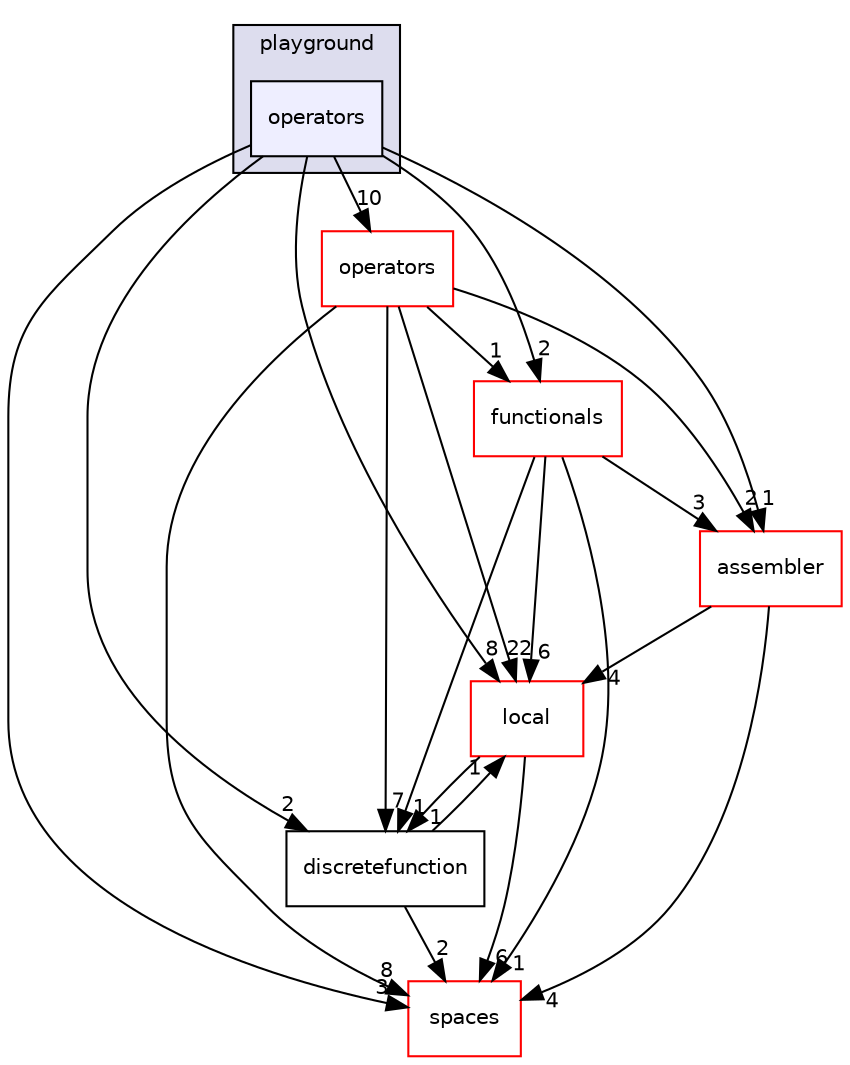 digraph "operators" {
  compound=true
  node [ fontsize="10", fontname="Helvetica"];
  edge [ labelfontsize="10", labelfontname="Helvetica"];
  subgraph clusterdir_1eea3f25d96e3194dad91b986d4f2dcc {
    graph [ bgcolor="#ddddee", pencolor="black", label="playground" fontname="Helvetica", fontsize="10", URL="dir_1eea3f25d96e3194dad91b986d4f2dcc.html"]
  dir_740a4dbb7f0adb66affc16f39ba226c0 [shape=box, label="operators", style="filled", fillcolor="#eeeeff", pencolor="black", URL="dir_740a4dbb7f0adb66affc16f39ba226c0.html"];
  }
  dir_e5964b6fd5a6d82d96e1215fe4a1a66d [shape=box label="local" fillcolor="white" style="filled" color="red" URL="dir_e5964b6fd5a6d82d96e1215fe4a1a66d.html"];
  dir_e555b9af892587a8ff0beb600029e8f8 [shape=box label="discretefunction" URL="dir_e555b9af892587a8ff0beb600029e8f8.html"];
  dir_43d0cc378a1b7044a9ebea179385123e [shape=box label="spaces" fillcolor="white" style="filled" color="red" URL="dir_43d0cc378a1b7044a9ebea179385123e.html"];
  dir_8eae17099f455a1cfbd2c25e13098b8a [shape=box label="operators" fillcolor="white" style="filled" color="red" URL="dir_8eae17099f455a1cfbd2c25e13098b8a.html"];
  dir_4c554f9d783d63f5e41bbf46d8f2008d [shape=box label="assembler" fillcolor="white" style="filled" color="red" URL="dir_4c554f9d783d63f5e41bbf46d8f2008d.html"];
  dir_a1591cda0d63e65779075ba0a12732f6 [shape=box label="functionals" fillcolor="white" style="filled" color="red" URL="dir_a1591cda0d63e65779075ba0a12732f6.html"];
  dir_e5964b6fd5a6d82d96e1215fe4a1a66d->dir_e555b9af892587a8ff0beb600029e8f8 [headlabel="1", labeldistance=1.5 headhref="dir_000016_000021.html"];
  dir_e5964b6fd5a6d82d96e1215fe4a1a66d->dir_43d0cc378a1b7044a9ebea179385123e [headlabel="6", labeldistance=1.5 headhref="dir_000016_000008.html"];
  dir_e555b9af892587a8ff0beb600029e8f8->dir_e5964b6fd5a6d82d96e1215fe4a1a66d [headlabel="1", labeldistance=1.5 headhref="dir_000021_000016.html"];
  dir_e555b9af892587a8ff0beb600029e8f8->dir_43d0cc378a1b7044a9ebea179385123e [headlabel="2", labeldistance=1.5 headhref="dir_000021_000008.html"];
  dir_740a4dbb7f0adb66affc16f39ba226c0->dir_e5964b6fd5a6d82d96e1215fe4a1a66d [headlabel="8", labeldistance=1.5 headhref="dir_000033_000016.html"];
  dir_740a4dbb7f0adb66affc16f39ba226c0->dir_e555b9af892587a8ff0beb600029e8f8 [headlabel="2", labeldistance=1.5 headhref="dir_000033_000021.html"];
  dir_740a4dbb7f0adb66affc16f39ba226c0->dir_43d0cc378a1b7044a9ebea179385123e [headlabel="3", labeldistance=1.5 headhref="dir_000033_000008.html"];
  dir_740a4dbb7f0adb66affc16f39ba226c0->dir_8eae17099f455a1cfbd2c25e13098b8a [headlabel="10", labeldistance=1.5 headhref="dir_000033_000014.html"];
  dir_740a4dbb7f0adb66affc16f39ba226c0->dir_4c554f9d783d63f5e41bbf46d8f2008d [headlabel="1", labeldistance=1.5 headhref="dir_000033_000005.html"];
  dir_740a4dbb7f0adb66affc16f39ba226c0->dir_a1591cda0d63e65779075ba0a12732f6 [headlabel="2", labeldistance=1.5 headhref="dir_000033_000011.html"];
  dir_8eae17099f455a1cfbd2c25e13098b8a->dir_e5964b6fd5a6d82d96e1215fe4a1a66d [headlabel="22", labeldistance=1.5 headhref="dir_000014_000016.html"];
  dir_8eae17099f455a1cfbd2c25e13098b8a->dir_e555b9af892587a8ff0beb600029e8f8 [headlabel="7", labeldistance=1.5 headhref="dir_000014_000021.html"];
  dir_8eae17099f455a1cfbd2c25e13098b8a->dir_43d0cc378a1b7044a9ebea179385123e [headlabel="8", labeldistance=1.5 headhref="dir_000014_000008.html"];
  dir_8eae17099f455a1cfbd2c25e13098b8a->dir_4c554f9d783d63f5e41bbf46d8f2008d [headlabel="2", labeldistance=1.5 headhref="dir_000014_000005.html"];
  dir_8eae17099f455a1cfbd2c25e13098b8a->dir_a1591cda0d63e65779075ba0a12732f6 [headlabel="1", labeldistance=1.5 headhref="dir_000014_000011.html"];
  dir_4c554f9d783d63f5e41bbf46d8f2008d->dir_e5964b6fd5a6d82d96e1215fe4a1a66d [headlabel="4", labeldistance=1.5 headhref="dir_000005_000016.html"];
  dir_4c554f9d783d63f5e41bbf46d8f2008d->dir_43d0cc378a1b7044a9ebea179385123e [headlabel="4", labeldistance=1.5 headhref="dir_000005_000008.html"];
  dir_a1591cda0d63e65779075ba0a12732f6->dir_e5964b6fd5a6d82d96e1215fe4a1a66d [headlabel="6", labeldistance=1.5 headhref="dir_000011_000016.html"];
  dir_a1591cda0d63e65779075ba0a12732f6->dir_e555b9af892587a8ff0beb600029e8f8 [headlabel="1", labeldistance=1.5 headhref="dir_000011_000021.html"];
  dir_a1591cda0d63e65779075ba0a12732f6->dir_43d0cc378a1b7044a9ebea179385123e [headlabel="1", labeldistance=1.5 headhref="dir_000011_000008.html"];
  dir_a1591cda0d63e65779075ba0a12732f6->dir_4c554f9d783d63f5e41bbf46d8f2008d [headlabel="3", labeldistance=1.5 headhref="dir_000011_000005.html"];
}
